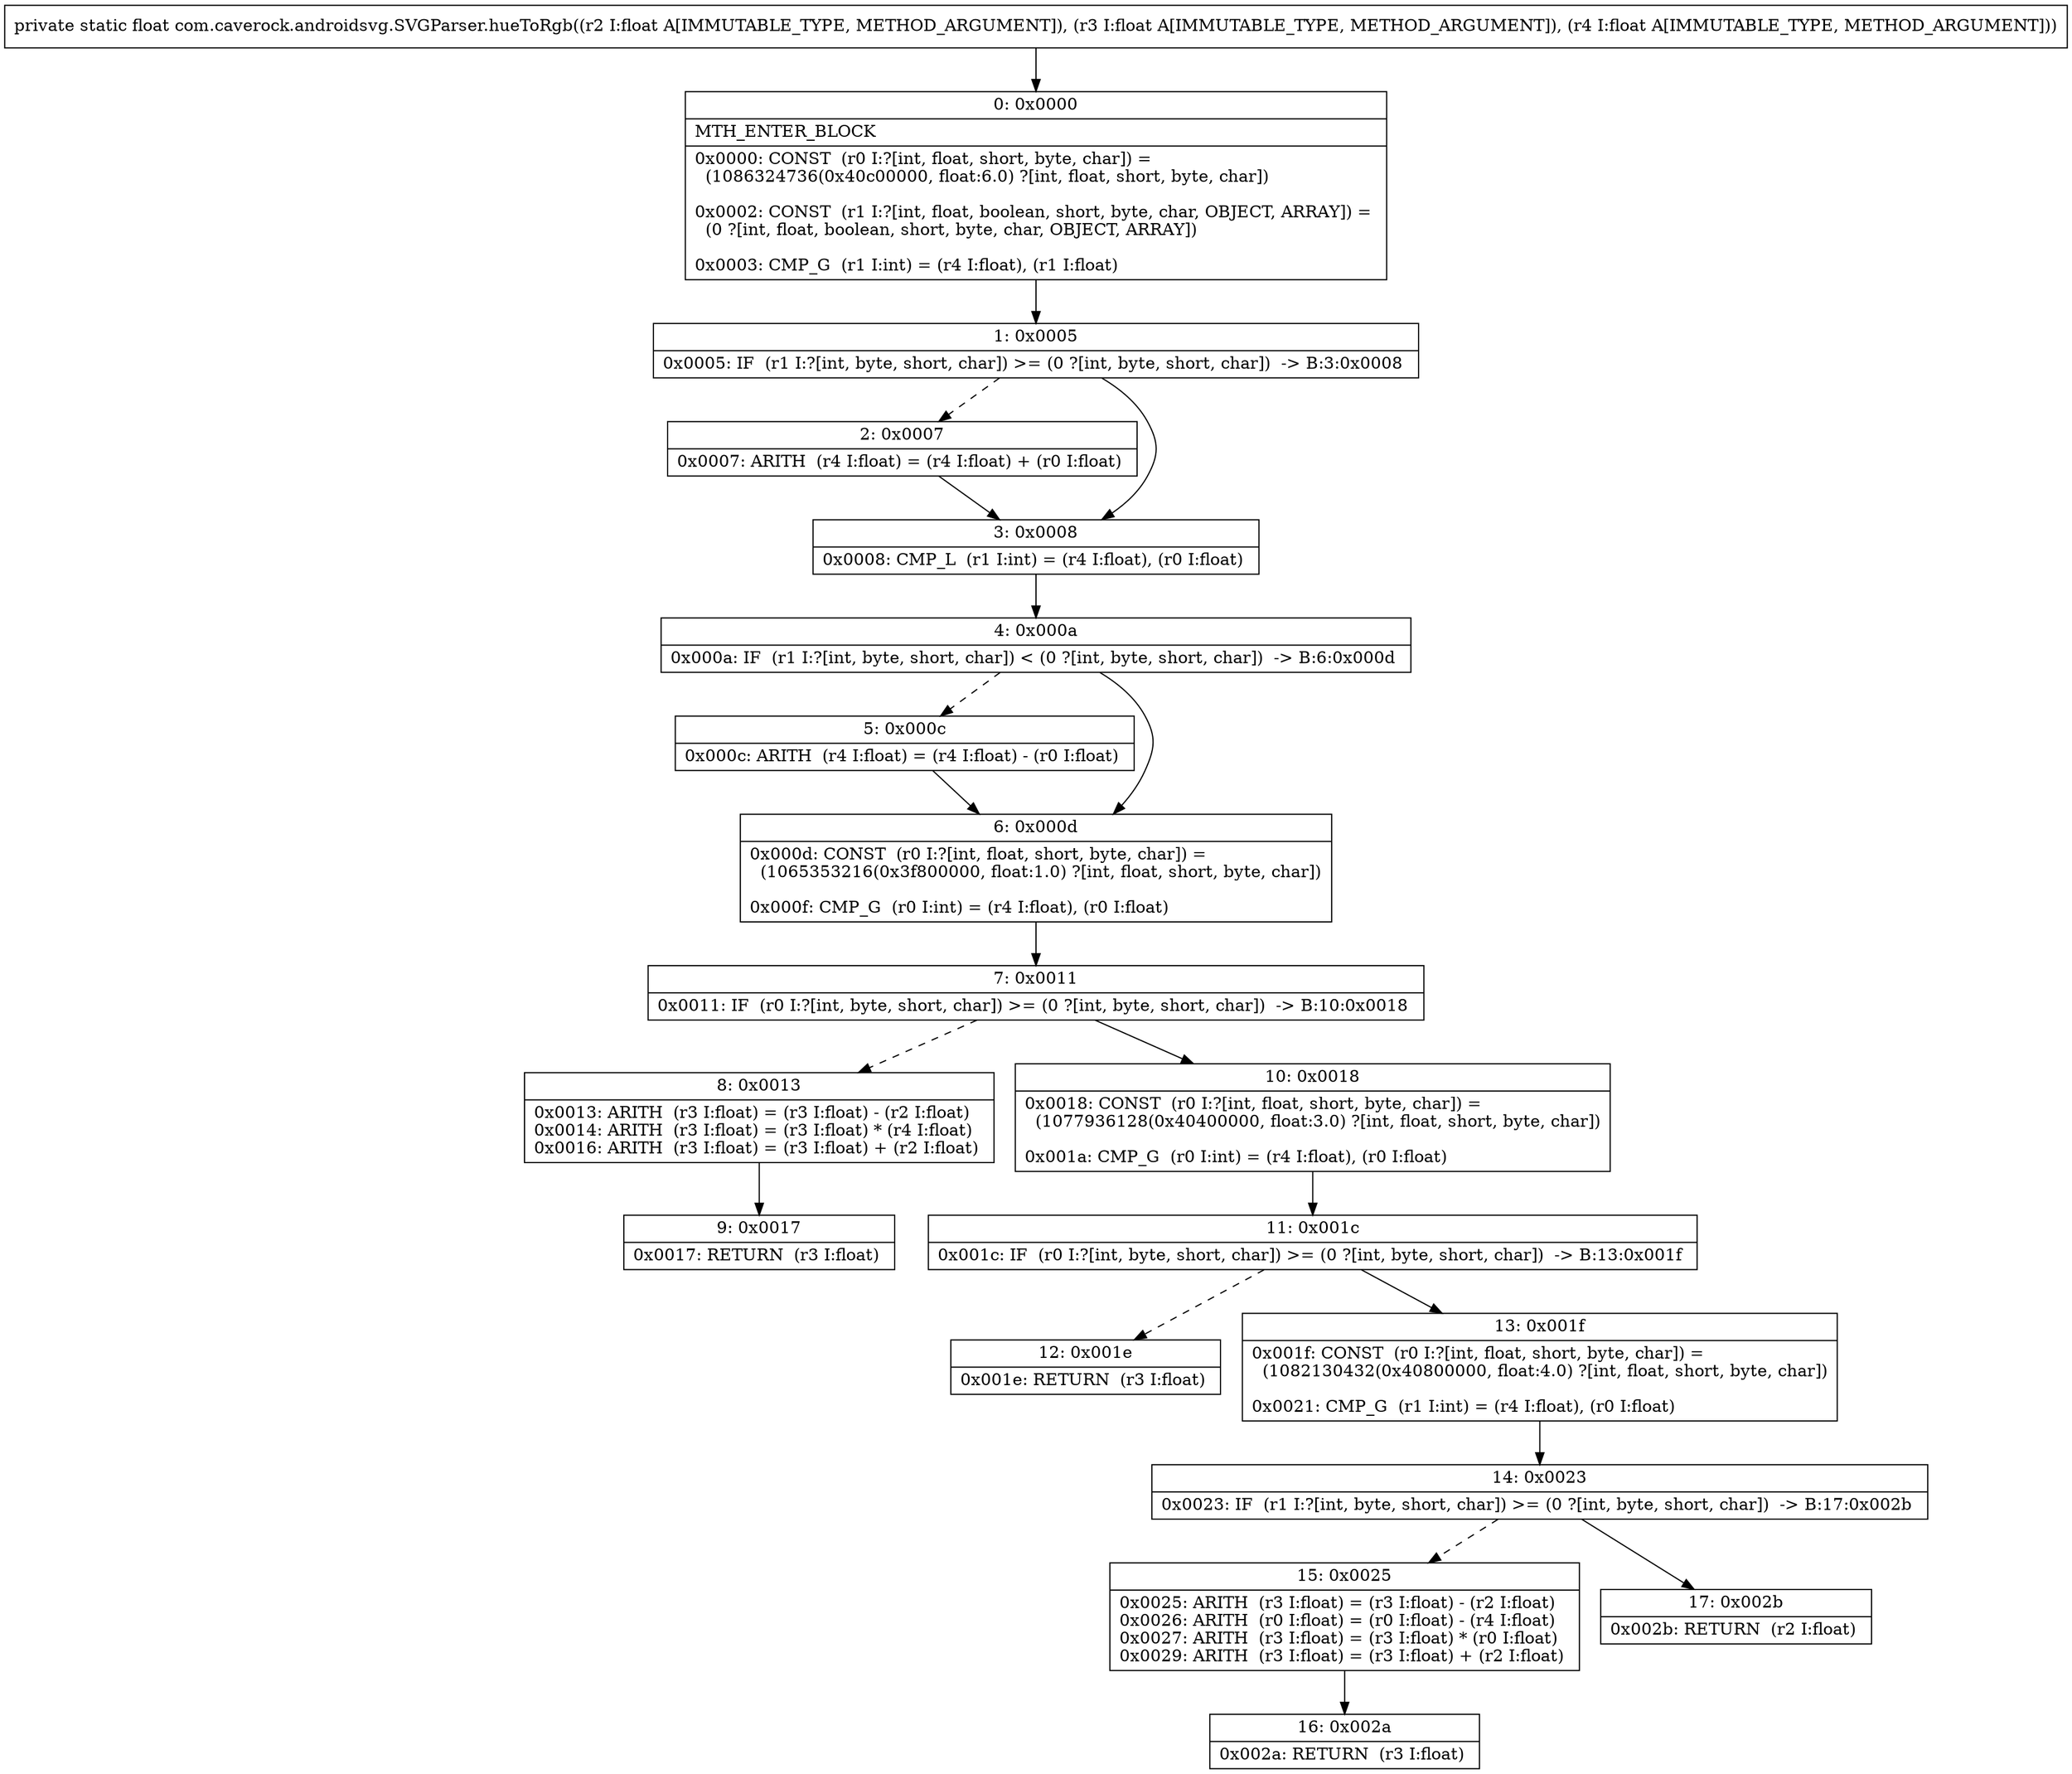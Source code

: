digraph "CFG forcom.caverock.androidsvg.SVGParser.hueToRgb(FFF)F" {
Node_0 [shape=record,label="{0\:\ 0x0000|MTH_ENTER_BLOCK\l|0x0000: CONST  (r0 I:?[int, float, short, byte, char]) = \l  (1086324736(0x40c00000, float:6.0) ?[int, float, short, byte, char])\l \l0x0002: CONST  (r1 I:?[int, float, boolean, short, byte, char, OBJECT, ARRAY]) = \l  (0 ?[int, float, boolean, short, byte, char, OBJECT, ARRAY])\l \l0x0003: CMP_G  (r1 I:int) = (r4 I:float), (r1 I:float) \l}"];
Node_1 [shape=record,label="{1\:\ 0x0005|0x0005: IF  (r1 I:?[int, byte, short, char]) \>= (0 ?[int, byte, short, char])  \-\> B:3:0x0008 \l}"];
Node_2 [shape=record,label="{2\:\ 0x0007|0x0007: ARITH  (r4 I:float) = (r4 I:float) + (r0 I:float) \l}"];
Node_3 [shape=record,label="{3\:\ 0x0008|0x0008: CMP_L  (r1 I:int) = (r4 I:float), (r0 I:float) \l}"];
Node_4 [shape=record,label="{4\:\ 0x000a|0x000a: IF  (r1 I:?[int, byte, short, char]) \< (0 ?[int, byte, short, char])  \-\> B:6:0x000d \l}"];
Node_5 [shape=record,label="{5\:\ 0x000c|0x000c: ARITH  (r4 I:float) = (r4 I:float) \- (r0 I:float) \l}"];
Node_6 [shape=record,label="{6\:\ 0x000d|0x000d: CONST  (r0 I:?[int, float, short, byte, char]) = \l  (1065353216(0x3f800000, float:1.0) ?[int, float, short, byte, char])\l \l0x000f: CMP_G  (r0 I:int) = (r4 I:float), (r0 I:float) \l}"];
Node_7 [shape=record,label="{7\:\ 0x0011|0x0011: IF  (r0 I:?[int, byte, short, char]) \>= (0 ?[int, byte, short, char])  \-\> B:10:0x0018 \l}"];
Node_8 [shape=record,label="{8\:\ 0x0013|0x0013: ARITH  (r3 I:float) = (r3 I:float) \- (r2 I:float) \l0x0014: ARITH  (r3 I:float) = (r3 I:float) * (r4 I:float) \l0x0016: ARITH  (r3 I:float) = (r3 I:float) + (r2 I:float) \l}"];
Node_9 [shape=record,label="{9\:\ 0x0017|0x0017: RETURN  (r3 I:float) \l}"];
Node_10 [shape=record,label="{10\:\ 0x0018|0x0018: CONST  (r0 I:?[int, float, short, byte, char]) = \l  (1077936128(0x40400000, float:3.0) ?[int, float, short, byte, char])\l \l0x001a: CMP_G  (r0 I:int) = (r4 I:float), (r0 I:float) \l}"];
Node_11 [shape=record,label="{11\:\ 0x001c|0x001c: IF  (r0 I:?[int, byte, short, char]) \>= (0 ?[int, byte, short, char])  \-\> B:13:0x001f \l}"];
Node_12 [shape=record,label="{12\:\ 0x001e|0x001e: RETURN  (r3 I:float) \l}"];
Node_13 [shape=record,label="{13\:\ 0x001f|0x001f: CONST  (r0 I:?[int, float, short, byte, char]) = \l  (1082130432(0x40800000, float:4.0) ?[int, float, short, byte, char])\l \l0x0021: CMP_G  (r1 I:int) = (r4 I:float), (r0 I:float) \l}"];
Node_14 [shape=record,label="{14\:\ 0x0023|0x0023: IF  (r1 I:?[int, byte, short, char]) \>= (0 ?[int, byte, short, char])  \-\> B:17:0x002b \l}"];
Node_15 [shape=record,label="{15\:\ 0x0025|0x0025: ARITH  (r3 I:float) = (r3 I:float) \- (r2 I:float) \l0x0026: ARITH  (r0 I:float) = (r0 I:float) \- (r4 I:float) \l0x0027: ARITH  (r3 I:float) = (r3 I:float) * (r0 I:float) \l0x0029: ARITH  (r3 I:float) = (r3 I:float) + (r2 I:float) \l}"];
Node_16 [shape=record,label="{16\:\ 0x002a|0x002a: RETURN  (r3 I:float) \l}"];
Node_17 [shape=record,label="{17\:\ 0x002b|0x002b: RETURN  (r2 I:float) \l}"];
MethodNode[shape=record,label="{private static float com.caverock.androidsvg.SVGParser.hueToRgb((r2 I:float A[IMMUTABLE_TYPE, METHOD_ARGUMENT]), (r3 I:float A[IMMUTABLE_TYPE, METHOD_ARGUMENT]), (r4 I:float A[IMMUTABLE_TYPE, METHOD_ARGUMENT])) }"];
MethodNode -> Node_0;
Node_0 -> Node_1;
Node_1 -> Node_2[style=dashed];
Node_1 -> Node_3;
Node_2 -> Node_3;
Node_3 -> Node_4;
Node_4 -> Node_5[style=dashed];
Node_4 -> Node_6;
Node_5 -> Node_6;
Node_6 -> Node_7;
Node_7 -> Node_8[style=dashed];
Node_7 -> Node_10;
Node_8 -> Node_9;
Node_10 -> Node_11;
Node_11 -> Node_12[style=dashed];
Node_11 -> Node_13;
Node_13 -> Node_14;
Node_14 -> Node_15[style=dashed];
Node_14 -> Node_17;
Node_15 -> Node_16;
}


